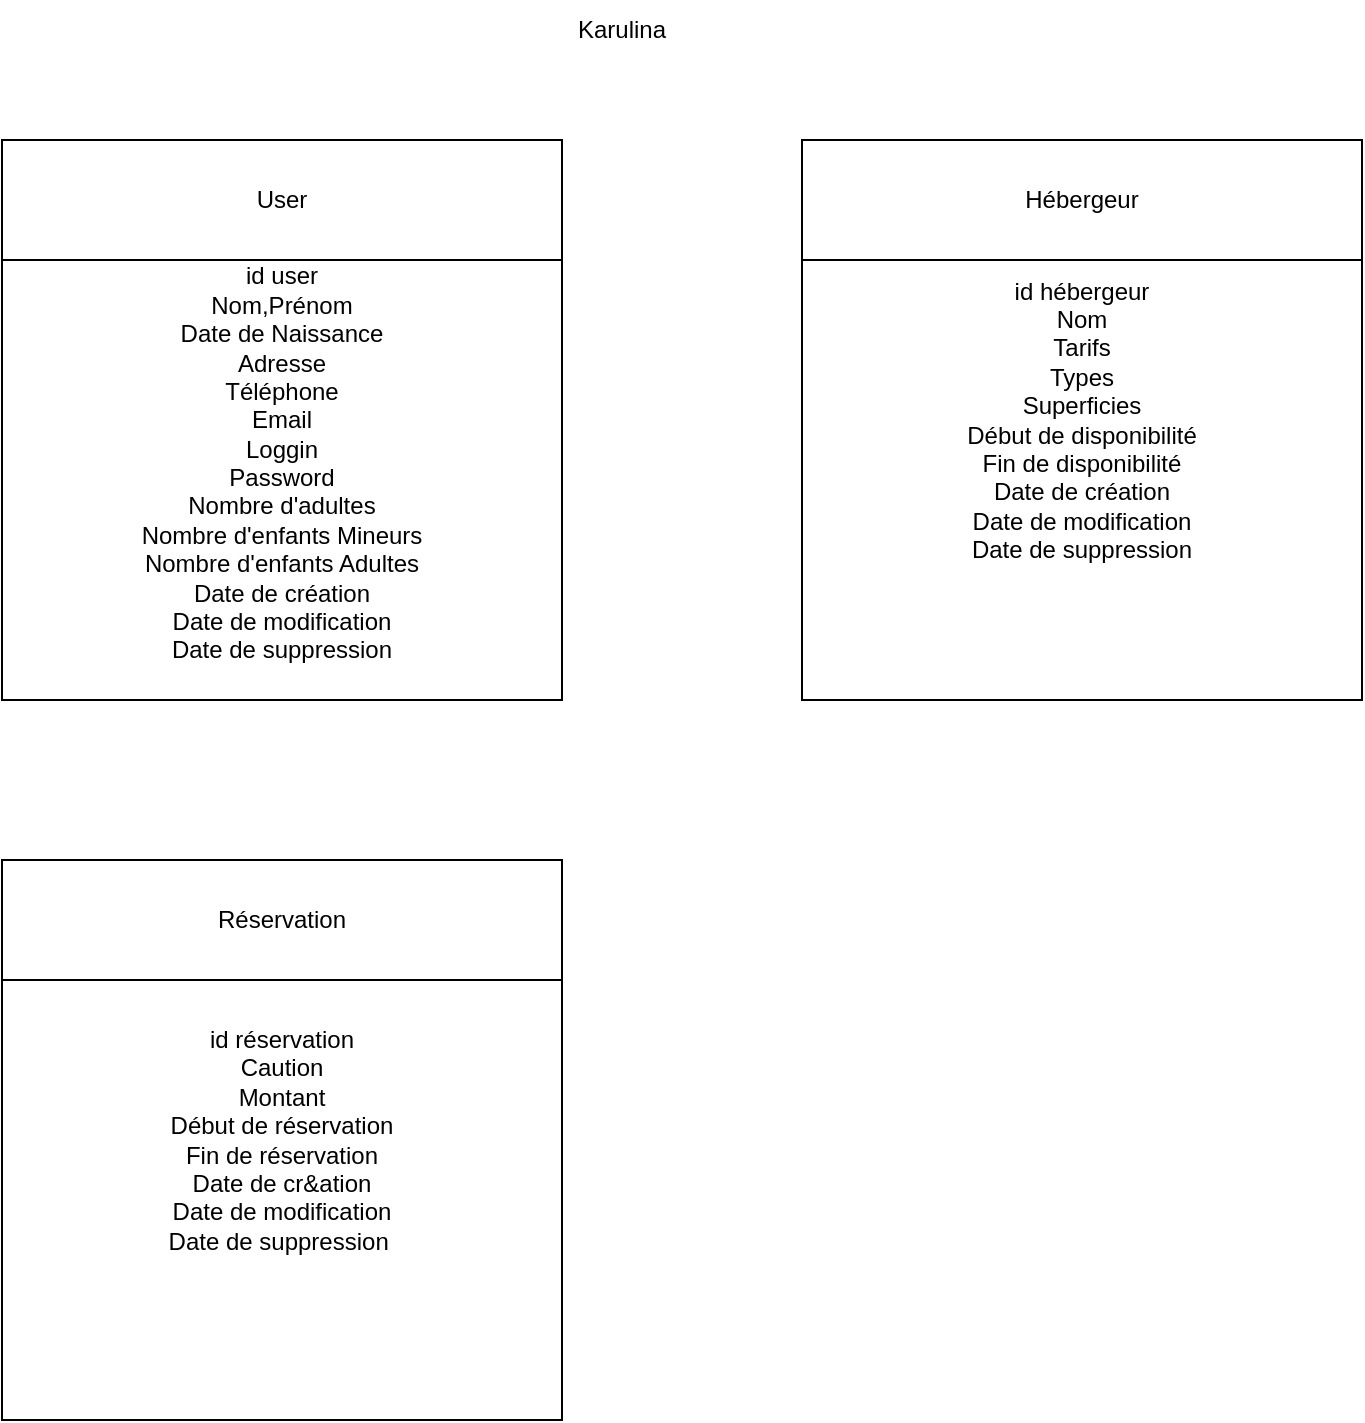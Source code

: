 <mxfile version="24.5.3" type="github">
  <diagram name="Page-1" id="sN1TuHYhFFZQFHvBme8z">
    <mxGraphModel dx="1034" dy="524" grid="1" gridSize="10" guides="1" tooltips="1" connect="1" arrows="1" fold="1" page="1" pageScale="1" pageWidth="827" pageHeight="1169" math="0" shadow="0">
      <root>
        <mxCell id="0" />
        <mxCell id="1" parent="0" />
        <mxCell id="rXH0V8Tg6eLGxFPYWAXF-11" value="&lt;div&gt;&lt;br&gt;&lt;/div&gt;&lt;div&gt;&lt;br&gt;&lt;/div&gt;&lt;div&gt;&lt;br&gt;&lt;/div&gt;id user&lt;div&gt;Nom,Prénom&lt;/div&gt;&lt;div&gt;Date de Naissance&lt;/div&gt;&lt;div&gt;Adresse&lt;/div&gt;&lt;div&gt;Téléphone&lt;/div&gt;&lt;div&gt;Email&lt;/div&gt;&lt;div&gt;Loggin&lt;/div&gt;&lt;div&gt;Password&lt;/div&gt;&lt;div&gt;Nombre d&#39;adultes&lt;/div&gt;&lt;div&gt;Nombre d&#39;enfants Mineurs&lt;/div&gt;&lt;div&gt;Nombre d&#39;enfants Adultes&lt;/div&gt;&lt;div&gt;Date de création&lt;/div&gt;&lt;div&gt;Date de modification&lt;/div&gt;&lt;div&gt;Date de suppression&lt;/div&gt;" style="whiteSpace=wrap;html=1;aspect=fixed;" vertex="1" parent="1">
          <mxGeometry x="80" y="80" width="280" height="280" as="geometry" />
        </mxCell>
        <mxCell id="rXH0V8Tg6eLGxFPYWAXF-15" value="User" style="rounded=0;whiteSpace=wrap;html=1;" vertex="1" parent="1">
          <mxGeometry x="80" y="80" width="280" height="60" as="geometry" />
        </mxCell>
        <mxCell id="rXH0V8Tg6eLGxFPYWAXF-16" value="id hébergeur&lt;div&gt;Nom&lt;/div&gt;&lt;div&gt;Tarifs&lt;/div&gt;&lt;div&gt;Types&lt;br&gt;&lt;/div&gt;&lt;div&gt;Superficies&lt;/div&gt;&lt;div&gt;Début de disponibilité&lt;/div&gt;&lt;div&gt;Fin de disponibilité&lt;/div&gt;&lt;div&gt;Date de création&lt;/div&gt;&lt;div&gt;Date de modification&lt;/div&gt;&lt;div&gt;Date de suppression&lt;/div&gt;" style="whiteSpace=wrap;html=1;aspect=fixed;" vertex="1" parent="1">
          <mxGeometry x="480" y="80" width="280" height="280" as="geometry" />
        </mxCell>
        <mxCell id="rXH0V8Tg6eLGxFPYWAXF-17" value="Hébergeur" style="rounded=0;whiteSpace=wrap;html=1;" vertex="1" parent="1">
          <mxGeometry x="480" y="80" width="280" height="60" as="geometry" />
        </mxCell>
        <mxCell id="rXH0V8Tg6eLGxFPYWAXF-18" value="id réservation&lt;div&gt;Caution&lt;/div&gt;&lt;div&gt;Montant&lt;/div&gt;&lt;div&gt;Début de réservation&lt;/div&gt;&lt;div&gt;Fin de réservation&lt;/div&gt;&lt;div&gt;Date de cr&amp;amp;ation&lt;/div&gt;&lt;div&gt;Date de modification&lt;/div&gt;&lt;div&gt;Date de suppression&amp;nbsp;&lt;/div&gt;" style="whiteSpace=wrap;html=1;aspect=fixed;" vertex="1" parent="1">
          <mxGeometry x="80" y="440" width="280" height="280" as="geometry" />
        </mxCell>
        <mxCell id="rXH0V8Tg6eLGxFPYWAXF-19" value="Réservation" style="rounded=0;whiteSpace=wrap;html=1;" vertex="1" parent="1">
          <mxGeometry x="80" y="440" width="280" height="60" as="geometry" />
        </mxCell>
        <mxCell id="rXH0V8Tg6eLGxFPYWAXF-20" value="Karulina" style="text;html=1;align=center;verticalAlign=middle;whiteSpace=wrap;rounded=0;" vertex="1" parent="1">
          <mxGeometry x="360" y="10" width="60" height="30" as="geometry" />
        </mxCell>
      </root>
    </mxGraphModel>
  </diagram>
</mxfile>
